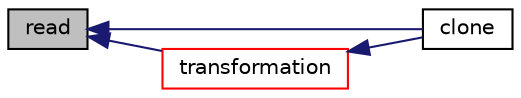 digraph "read"
{
  bgcolor="transparent";
  edge [fontname="Helvetica",fontsize="10",labelfontname="Helvetica",labelfontsize="10"];
  node [fontname="Helvetica",fontsize="10",shape=record];
  rankdir="LR";
  Node324 [label="read",height=0.2,width=0.4,color="black", fillcolor="grey75", style="filled", fontcolor="black"];
  Node324 -> Node325 [dir="back",color="midnightblue",fontsize="10",style="solid",fontname="Helvetica"];
  Node325 [label="clone",height=0.2,width=0.4,color="black",URL="$a22137.html#a722fe8888a6a89517f707178d155124c",tooltip="Construct and return a clone. "];
  Node324 -> Node326 [dir="back",color="midnightblue",fontsize="10",style="solid",fontname="Helvetica"];
  Node326 [label="transformation",height=0.2,width=0.4,color="red",URL="$a22137.html#aa399caab3cd107de02ea674d7d25ed72",tooltip="Return the solid-body motion transformation septernion. "];
  Node326 -> Node325 [dir="back",color="midnightblue",fontsize="10",style="solid",fontname="Helvetica"];
}
